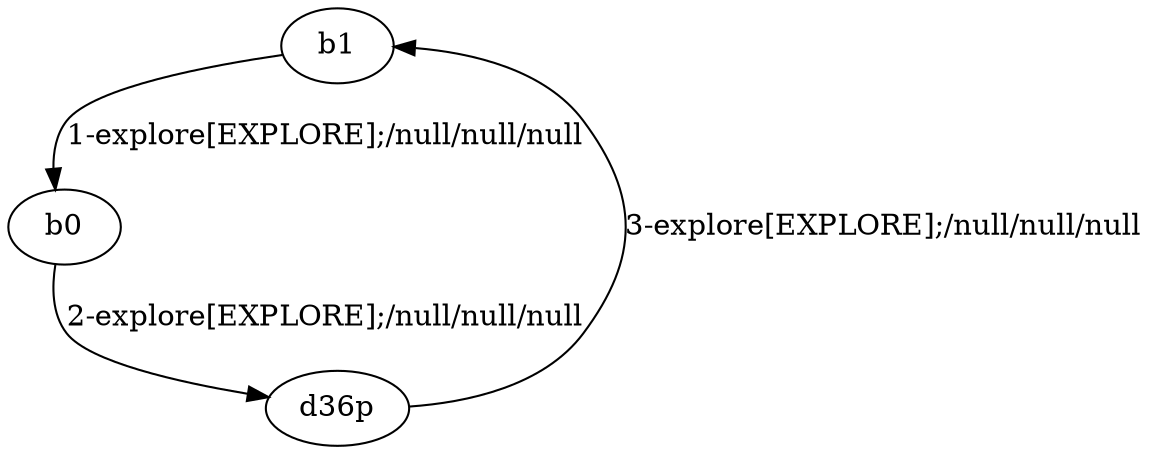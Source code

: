 # Total number of goals covered by this test: 1
# d36p --> b1

digraph g {
"b1" -> "b0" [label = "1-explore[EXPLORE];/null/null/null"];
"b0" -> "d36p" [label = "2-explore[EXPLORE];/null/null/null"];
"d36p" -> "b1" [label = "3-explore[EXPLORE];/null/null/null"];
}